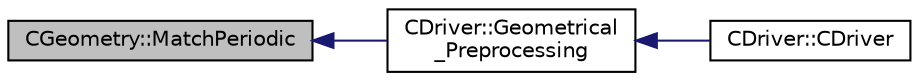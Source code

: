 digraph "CGeometry::MatchPeriodic"
{
  edge [fontname="Helvetica",fontsize="10",labelfontname="Helvetica",labelfontsize="10"];
  node [fontname="Helvetica",fontsize="10",shape=record];
  rankdir="LR";
  Node1868 [label="CGeometry::MatchPeriodic",height=0.2,width=0.4,color="black", fillcolor="grey75", style="filled", fontcolor="black"];
  Node1868 -> Node1869 [dir="back",color="midnightblue",fontsize="10",style="solid",fontname="Helvetica"];
  Node1869 [label="CDriver::Geometrical\l_Preprocessing",height=0.2,width=0.4,color="black", fillcolor="white", style="filled",URL="$class_c_driver.html#ad3d55fa299acdb779a7772bcee249004",tooltip="Construction of the edge-based data structure and the multigrid structure. "];
  Node1869 -> Node1870 [dir="back",color="midnightblue",fontsize="10",style="solid",fontname="Helvetica"];
  Node1870 [label="CDriver::CDriver",height=0.2,width=0.4,color="black", fillcolor="white", style="filled",URL="$class_c_driver.html#a3fca4a013a6efa9bbb38fe78a86b5f3d",tooltip="Constructor of the class. "];
}
